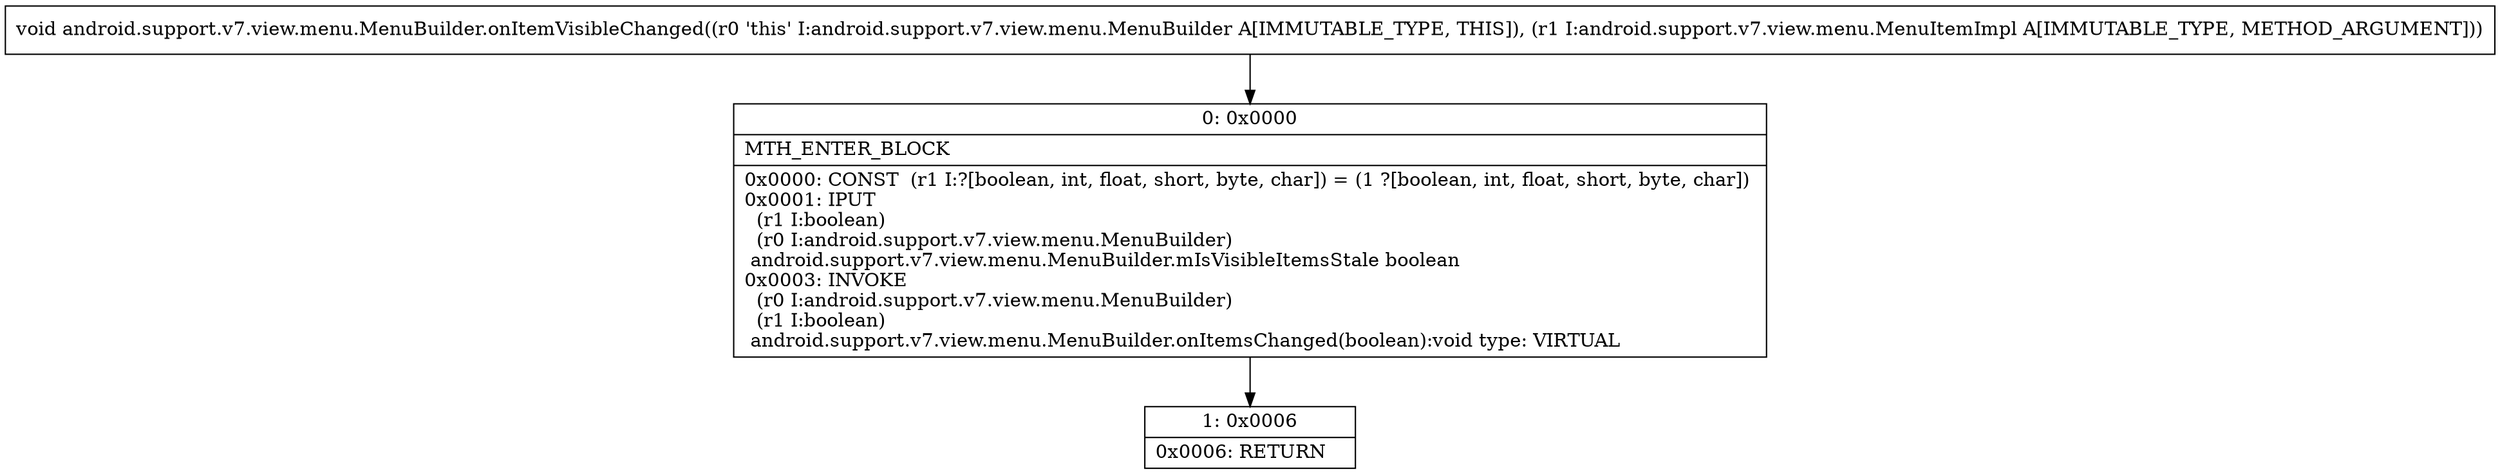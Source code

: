 digraph "CFG forandroid.support.v7.view.menu.MenuBuilder.onItemVisibleChanged(Landroid\/support\/v7\/view\/menu\/MenuItemImpl;)V" {
Node_0 [shape=record,label="{0\:\ 0x0000|MTH_ENTER_BLOCK\l|0x0000: CONST  (r1 I:?[boolean, int, float, short, byte, char]) = (1 ?[boolean, int, float, short, byte, char]) \l0x0001: IPUT  \l  (r1 I:boolean)\l  (r0 I:android.support.v7.view.menu.MenuBuilder)\l android.support.v7.view.menu.MenuBuilder.mIsVisibleItemsStale boolean \l0x0003: INVOKE  \l  (r0 I:android.support.v7.view.menu.MenuBuilder)\l  (r1 I:boolean)\l android.support.v7.view.menu.MenuBuilder.onItemsChanged(boolean):void type: VIRTUAL \l}"];
Node_1 [shape=record,label="{1\:\ 0x0006|0x0006: RETURN   \l}"];
MethodNode[shape=record,label="{void android.support.v7.view.menu.MenuBuilder.onItemVisibleChanged((r0 'this' I:android.support.v7.view.menu.MenuBuilder A[IMMUTABLE_TYPE, THIS]), (r1 I:android.support.v7.view.menu.MenuItemImpl A[IMMUTABLE_TYPE, METHOD_ARGUMENT])) }"];
MethodNode -> Node_0;
Node_0 -> Node_1;
}

